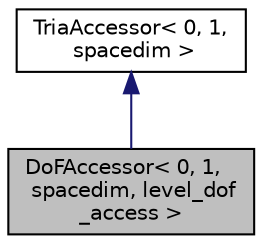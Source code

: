 digraph "DoFAccessor&lt; 0, 1, spacedim, level_dof_access &gt;"
{
 // LATEX_PDF_SIZE
  edge [fontname="Helvetica",fontsize="10",labelfontname="Helvetica",labelfontsize="10"];
  node [fontname="Helvetica",fontsize="10",shape=record];
  Node1 [label="DoFAccessor\< 0, 1,\l spacedim, level_dof\l_access \>",height=0.2,width=0.4,color="black", fillcolor="grey75", style="filled", fontcolor="black",tooltip=" "];
  Node2 -> Node1 [dir="back",color="midnightblue",fontsize="10",style="solid",fontname="Helvetica"];
  Node2 [label="TriaAccessor\< 0, 1,\l spacedim \>",height=0.2,width=0.4,color="black", fillcolor="white", style="filled",URL="$classTriaAccessor_3_010_00_011_00_01spacedim_01_4.html",tooltip=" "];
}
